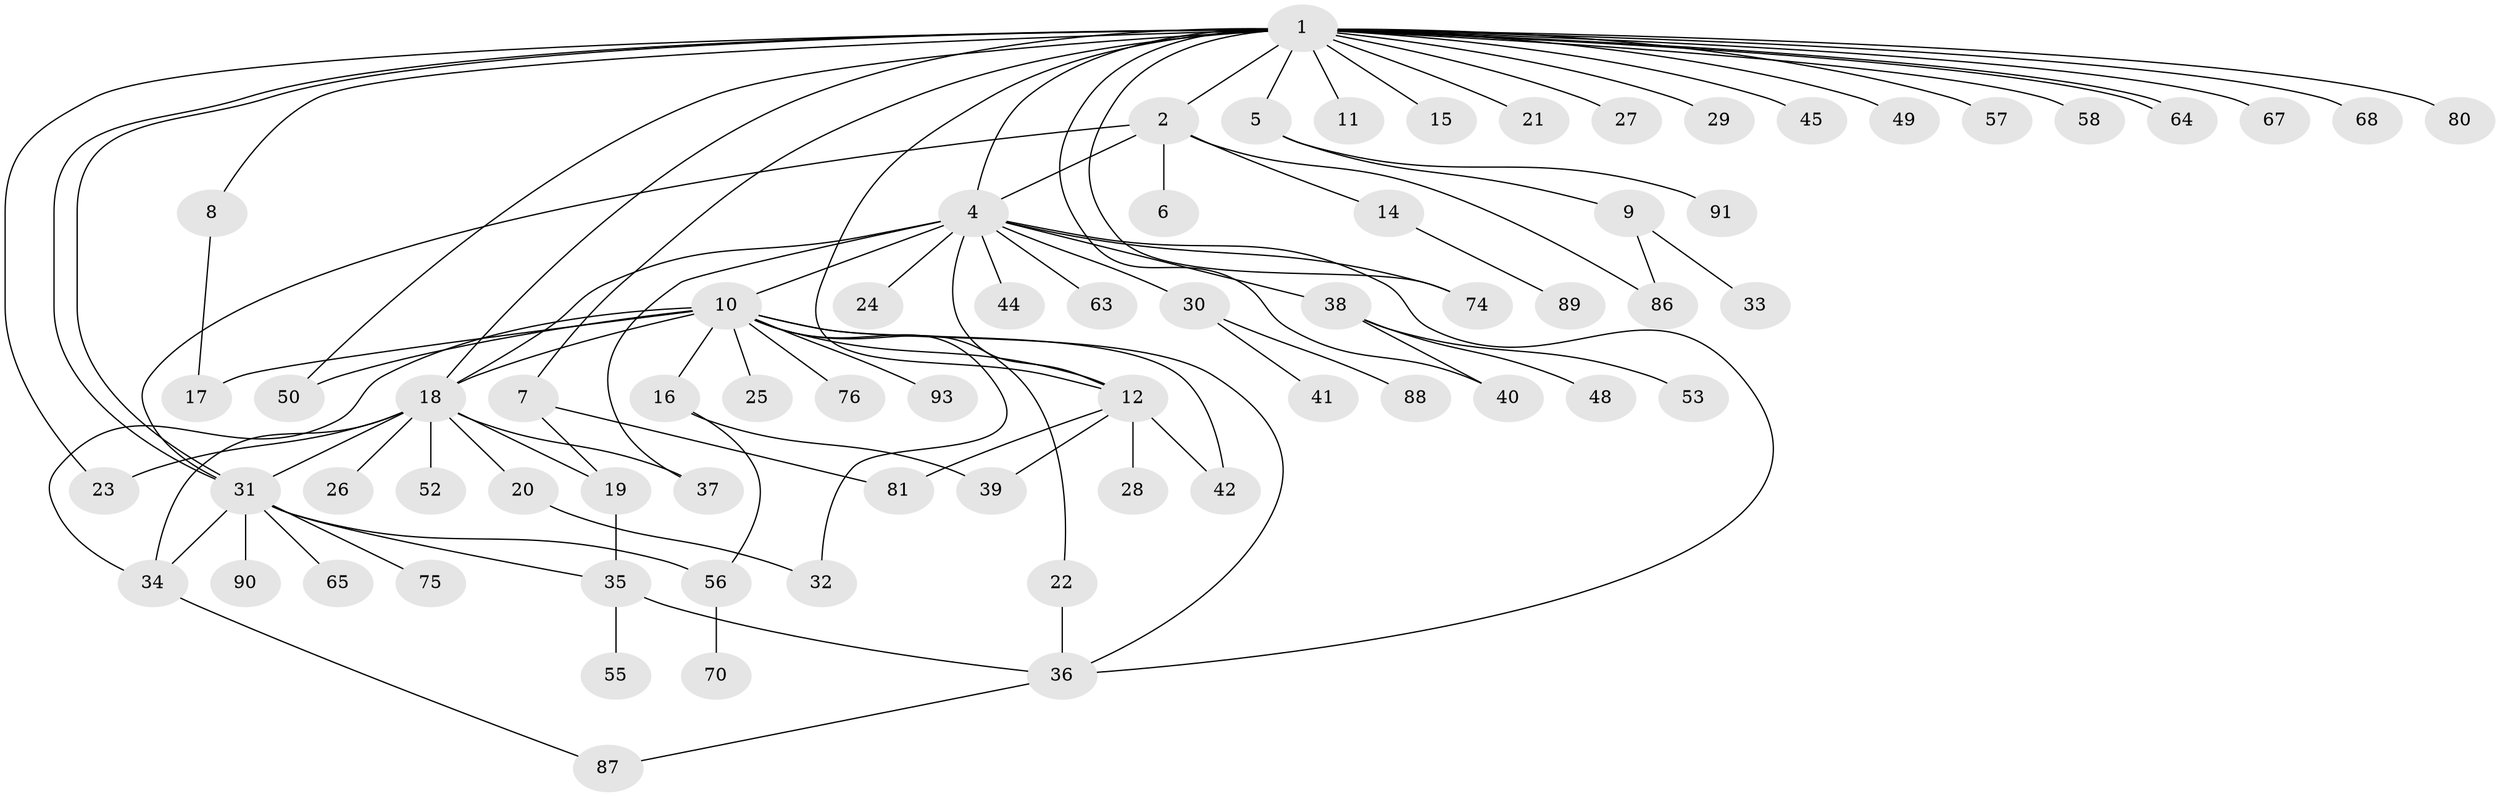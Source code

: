 // original degree distribution, {29: 0.010752688172043012, 5: 0.021505376344086023, 1: 0.4731182795698925, 13: 0.010752688172043012, 4: 0.043010752688172046, 2: 0.22580645161290322, 3: 0.17204301075268819, 15: 0.010752688172043012, 7: 0.010752688172043012, 12: 0.010752688172043012, 10: 0.010752688172043012}
// Generated by graph-tools (version 1.1) at 2025/11/02/27/25 16:11:14]
// undirected, 69 vertices, 97 edges
graph export_dot {
graph [start="1"]
  node [color=gray90,style=filled];
  1 [super="+3"];
  2 [super="+92"];
  4 [super="+43"];
  5 [super="+54"];
  6 [super="+73"];
  7 [super="+79"];
  8 [super="+69"];
  9;
  10 [super="+47"];
  11;
  12 [super="+13"];
  14;
  15;
  16;
  17 [super="+51"];
  18 [super="+61"];
  19 [super="+46"];
  20 [super="+84"];
  21;
  22;
  23;
  24;
  25;
  26;
  27;
  28;
  29 [super="+83"];
  30;
  31 [super="+71"];
  32;
  33;
  34 [super="+77"];
  35;
  36 [super="+59"];
  37;
  38 [super="+85"];
  39 [super="+60"];
  40;
  41;
  42 [super="+66"];
  44;
  45;
  48;
  49;
  50;
  52 [super="+78"];
  53;
  55;
  56 [super="+62"];
  57;
  58;
  63;
  64;
  65;
  67;
  68;
  70 [super="+72"];
  74 [super="+82"];
  75;
  76;
  80;
  81;
  86;
  87;
  88;
  89;
  90;
  91;
  93;
  1 -- 2;
  1 -- 4;
  1 -- 5;
  1 -- 7;
  1 -- 8;
  1 -- 11;
  1 -- 12;
  1 -- 15;
  1 -- 18 [weight=2];
  1 -- 21;
  1 -- 23;
  1 -- 27;
  1 -- 29;
  1 -- 31;
  1 -- 31;
  1 -- 40;
  1 -- 45;
  1 -- 49;
  1 -- 50;
  1 -- 57;
  1 -- 58;
  1 -- 64;
  1 -- 64;
  1 -- 67;
  1 -- 68;
  1 -- 74;
  1 -- 80;
  2 -- 4;
  2 -- 6;
  2 -- 14;
  2 -- 86;
  2 -- 31;
  4 -- 10;
  4 -- 24;
  4 -- 30;
  4 -- 37;
  4 -- 38;
  4 -- 44;
  4 -- 63;
  4 -- 74;
  4 -- 12;
  4 -- 36;
  4 -- 18;
  5 -- 9;
  5 -- 91;
  7 -- 81;
  7 -- 19;
  8 -- 17;
  9 -- 33;
  9 -- 86;
  10 -- 16;
  10 -- 17;
  10 -- 18 [weight=2];
  10 -- 22;
  10 -- 25;
  10 -- 32;
  10 -- 36;
  10 -- 42;
  10 -- 50;
  10 -- 76;
  10 -- 93;
  10 -- 34;
  10 -- 12;
  12 -- 28;
  12 -- 39;
  12 -- 42;
  12 -- 81;
  14 -- 89;
  16 -- 39;
  16 -- 56;
  18 -- 19;
  18 -- 20;
  18 -- 23;
  18 -- 26;
  18 -- 31;
  18 -- 34;
  18 -- 37;
  18 -- 52;
  19 -- 35;
  20 -- 32;
  22 -- 36;
  30 -- 41;
  30 -- 88;
  31 -- 35;
  31 -- 56;
  31 -- 65;
  31 -- 75;
  31 -- 90;
  31 -- 34;
  34 -- 87;
  35 -- 36;
  35 -- 55;
  36 -- 87;
  38 -- 40;
  38 -- 48;
  38 -- 53;
  56 -- 70;
}
